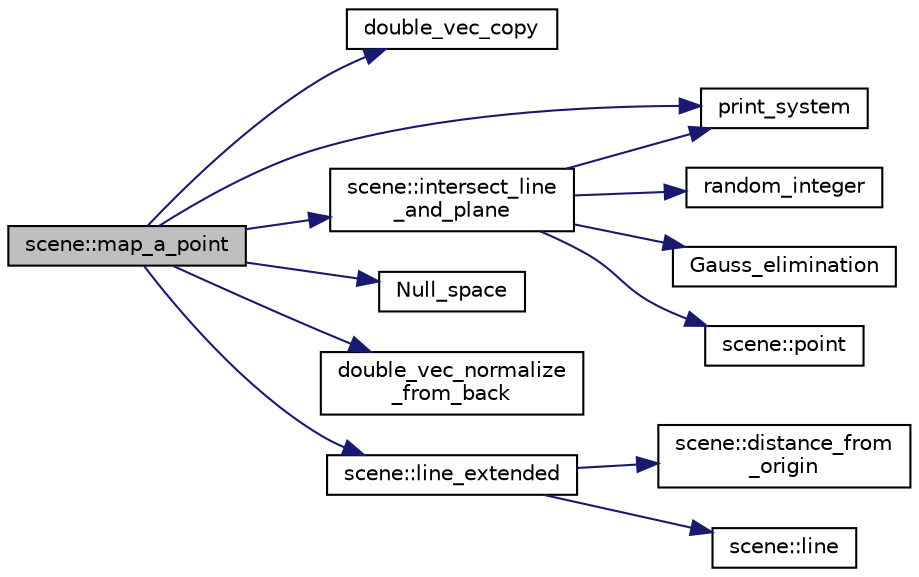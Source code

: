 digraph "scene::map_a_point"
{
  edge [fontname="Helvetica",fontsize="10",labelfontname="Helvetica",labelfontsize="10"];
  node [fontname="Helvetica",fontsize="10",shape=record];
  rankdir="LR";
  Node278 [label="scene::map_a_point",height=0.2,width=0.4,color="black", fillcolor="grey75", style="filled", fontcolor="black"];
  Node278 -> Node279 [color="midnightblue",fontsize="10",style="solid",fontname="Helvetica"];
  Node279 [label="double_vec_copy",height=0.2,width=0.4,color="black", fillcolor="white", style="filled",URL="$d5/db4/io__and__os_8h.html#aee0c436dfcfcb2f8a9b32f01ec90033a"];
  Node278 -> Node280 [color="midnightblue",fontsize="10",style="solid",fontname="Helvetica"];
  Node280 [label="print_system",height=0.2,width=0.4,color="black", fillcolor="white", style="filled",URL="$d5/d87/globals_8h.html#aeeeb01cbaf1e0fc5a69e1b885d62b8d3"];
  Node278 -> Node281 [color="midnightblue",fontsize="10",style="solid",fontname="Helvetica"];
  Node281 [label="Null_space",height=0.2,width=0.4,color="black", fillcolor="white", style="filled",URL="$d5/d87/globals_8h.html#a5d5454f7ae047895ae3e511398f8604c"];
  Node278 -> Node282 [color="midnightblue",fontsize="10",style="solid",fontname="Helvetica"];
  Node282 [label="double_vec_normalize\l_from_back",height=0.2,width=0.4,color="black", fillcolor="white", style="filled",URL="$d5/d87/globals_8h.html#aa72b62268b311af7c4fb54504dadb476"];
  Node278 -> Node283 [color="midnightblue",fontsize="10",style="solid",fontname="Helvetica"];
  Node283 [label="scene::line_extended",height=0.2,width=0.4,color="black", fillcolor="white", style="filled",URL="$df/db1/classscene.html#a207ab8471e540d06a5de67d9d6142108"];
  Node283 -> Node284 [color="midnightblue",fontsize="10",style="solid",fontname="Helvetica"];
  Node284 [label="scene::distance_from\l_origin",height=0.2,width=0.4,color="black", fillcolor="white", style="filled",URL="$df/db1/classscene.html#a48aceb808cb95c97b7515ff9dabfcd3a"];
  Node283 -> Node285 [color="midnightblue",fontsize="10",style="solid",fontname="Helvetica"];
  Node285 [label="scene::line",height=0.2,width=0.4,color="black", fillcolor="white", style="filled",URL="$df/db1/classscene.html#ae5ae81564026e1011c550a383f7eb2a9"];
  Node278 -> Node286 [color="midnightblue",fontsize="10",style="solid",fontname="Helvetica"];
  Node286 [label="scene::intersect_line\l_and_plane",height=0.2,width=0.4,color="black", fillcolor="white", style="filled",URL="$df/db1/classscene.html#a5f01de8cb1899fba6a91cc014c5fc68d"];
  Node286 -> Node287 [color="midnightblue",fontsize="10",style="solid",fontname="Helvetica"];
  Node287 [label="random_integer",height=0.2,width=0.4,color="black", fillcolor="white", style="filled",URL="$d5/db4/io__and__os_8h.html#a509937846575424b1c8863e1bb96a766"];
  Node286 -> Node280 [color="midnightblue",fontsize="10",style="solid",fontname="Helvetica"];
  Node286 -> Node288 [color="midnightblue",fontsize="10",style="solid",fontname="Helvetica"];
  Node288 [label="Gauss_elimination",height=0.2,width=0.4,color="black", fillcolor="white", style="filled",URL="$d5/d87/globals_8h.html#a91f2cabc387fb419dd4377d2a27d6189"];
  Node286 -> Node289 [color="midnightblue",fontsize="10",style="solid",fontname="Helvetica"];
  Node289 [label="scene::point",height=0.2,width=0.4,color="black", fillcolor="white", style="filled",URL="$df/db1/classscene.html#a786b60f97ad35f58f5e4ae1456d12e3b"];
}

